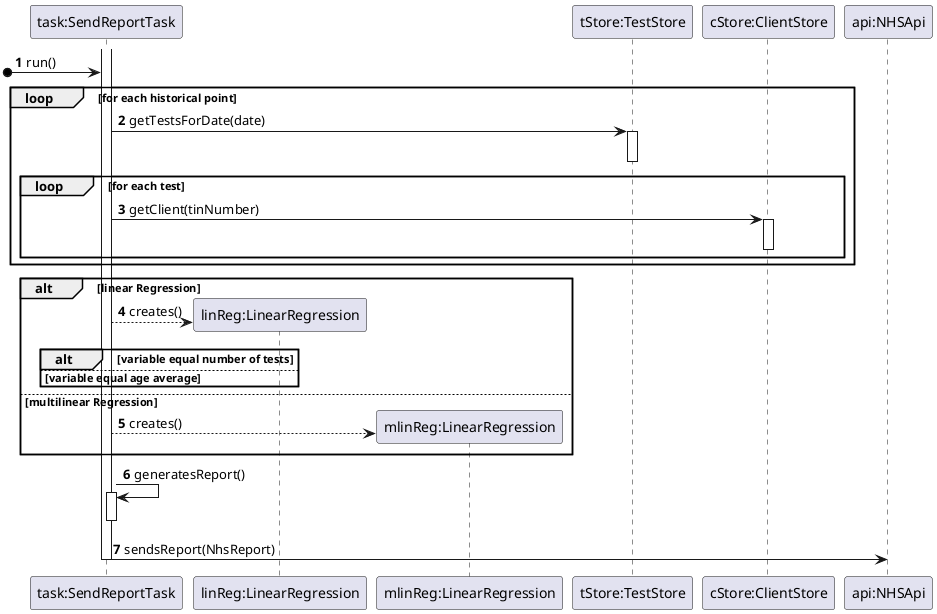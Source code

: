 @startuml
autonumber
participant "task:SendReportTask" as task
participant "linReg:LinearRegression" as linReg
participant "mlinReg:LinearRegression" as linReg
participant "mlinReg:LinearRegression" as mlinReg
participant "tStore:TestStore" as tStore
participant "cStore:ClientStore" as cStore
participant "api:NHSApi" as api

[o-> task: run()
loop for each historical point
    task -> tStore:getTestsForDate(date)
activate tStore
deactivate
loop for each test
    task -> cStore:getClient(tinNumber)
    activate cStore
    deactivate
end
end

alt linear Regression
    task --> linReg** : creates()
    alt variable equal number of tests

    else variable equal age average
    end
else multilinear Regression
    task --> mlinReg**:creates()
end
activate task
task -> task: generatesReport()
activate task
deactivate
task -> api: sendsReport(NhsReport)
deactivate task
@enduml